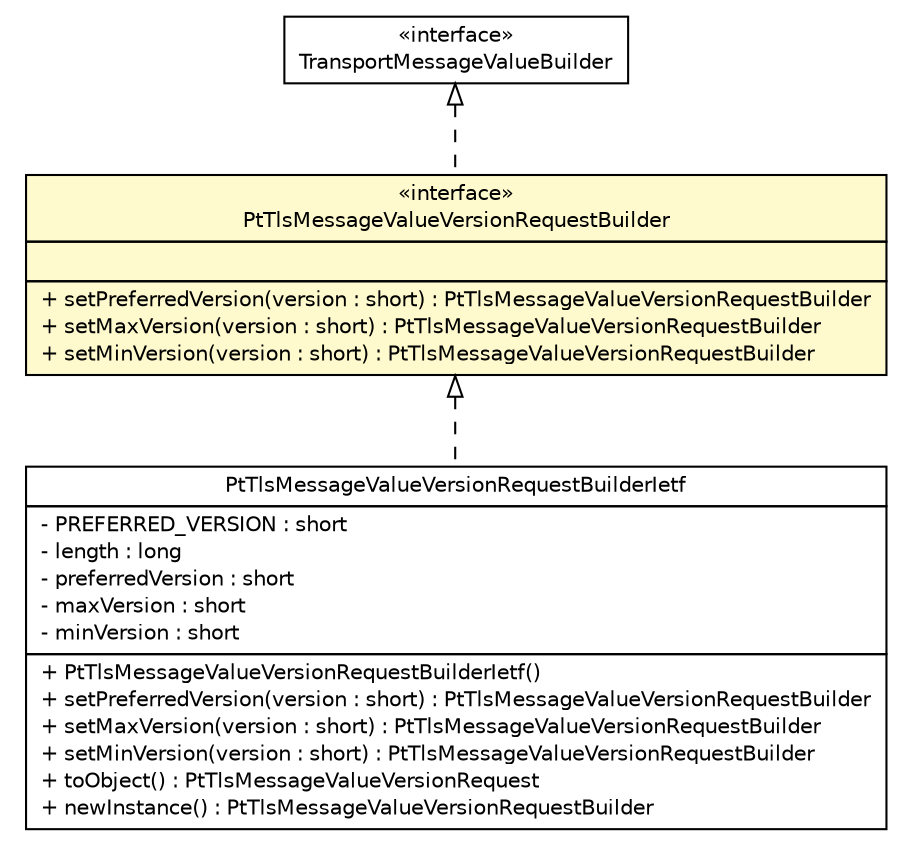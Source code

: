 #!/usr/local/bin/dot
#
# Class diagram 
# Generated by UMLGraph version R5_6 (http://www.umlgraph.org/)
#

digraph G {
	edge [fontname="Helvetica",fontsize=10,labelfontname="Helvetica",labelfontsize=10];
	node [fontname="Helvetica",fontsize=10,shape=plaintext];
	nodesep=0.25;
	ranksep=0.5;
	// de.hsbremen.tc.tnc.message.t.value.TransportMessageValueBuilder
	c152422 [label=<<table title="de.hsbremen.tc.tnc.message.t.value.TransportMessageValueBuilder" border="0" cellborder="1" cellspacing="0" cellpadding="2" port="p" href="../../../../../de/hsbremen/tc/tnc/message/t/value/TransportMessageValueBuilder.html">
		<tr><td><table border="0" cellspacing="0" cellpadding="1">
<tr><td align="center" balign="center"> &#171;interface&#187; </td></tr>
<tr><td align="center" balign="center"> TransportMessageValueBuilder </td></tr>
		</table></td></tr>
		</table>>, URL="../../../../../de/hsbremen/tc/tnc/message/t/value/TransportMessageValueBuilder.html", fontname="Helvetica", fontcolor="black", fontsize=10.0];
	// org.ietf.nea.pt.value.PtTlsMessageValueVersionRequestBuilder
	c152434 [label=<<table title="org.ietf.nea.pt.value.PtTlsMessageValueVersionRequestBuilder" border="0" cellborder="1" cellspacing="0" cellpadding="2" port="p" bgcolor="lemonChiffon" href="./PtTlsMessageValueVersionRequestBuilder.html">
		<tr><td><table border="0" cellspacing="0" cellpadding="1">
<tr><td align="center" balign="center"> &#171;interface&#187; </td></tr>
<tr><td align="center" balign="center"> PtTlsMessageValueVersionRequestBuilder </td></tr>
		</table></td></tr>
		<tr><td><table border="0" cellspacing="0" cellpadding="1">
<tr><td align="left" balign="left">  </td></tr>
		</table></td></tr>
		<tr><td><table border="0" cellspacing="0" cellpadding="1">
<tr><td align="left" balign="left"> + setPreferredVersion(version : short) : PtTlsMessageValueVersionRequestBuilder </td></tr>
<tr><td align="left" balign="left"> + setMaxVersion(version : short) : PtTlsMessageValueVersionRequestBuilder </td></tr>
<tr><td align="left" balign="left"> + setMinVersion(version : short) : PtTlsMessageValueVersionRequestBuilder </td></tr>
		</table></td></tr>
		</table>>, URL="./PtTlsMessageValueVersionRequestBuilder.html", fontname="Helvetica", fontcolor="black", fontsize=10.0];
	// org.ietf.nea.pt.value.PtTlsMessageValueVersionRequestBuilderIetf
	c152436 [label=<<table title="org.ietf.nea.pt.value.PtTlsMessageValueVersionRequestBuilderIetf" border="0" cellborder="1" cellspacing="0" cellpadding="2" port="p" href="./PtTlsMessageValueVersionRequestBuilderIetf.html">
		<tr><td><table border="0" cellspacing="0" cellpadding="1">
<tr><td align="center" balign="center"> PtTlsMessageValueVersionRequestBuilderIetf </td></tr>
		</table></td></tr>
		<tr><td><table border="0" cellspacing="0" cellpadding="1">
<tr><td align="left" balign="left"> - PREFERRED_VERSION : short </td></tr>
<tr><td align="left" balign="left"> - length : long </td></tr>
<tr><td align="left" balign="left"> - preferredVersion : short </td></tr>
<tr><td align="left" balign="left"> - maxVersion : short </td></tr>
<tr><td align="left" balign="left"> - minVersion : short </td></tr>
		</table></td></tr>
		<tr><td><table border="0" cellspacing="0" cellpadding="1">
<tr><td align="left" balign="left"> + PtTlsMessageValueVersionRequestBuilderIetf() </td></tr>
<tr><td align="left" balign="left"> + setPreferredVersion(version : short) : PtTlsMessageValueVersionRequestBuilder </td></tr>
<tr><td align="left" balign="left"> + setMaxVersion(version : short) : PtTlsMessageValueVersionRequestBuilder </td></tr>
<tr><td align="left" balign="left"> + setMinVersion(version : short) : PtTlsMessageValueVersionRequestBuilder </td></tr>
<tr><td align="left" balign="left"> + toObject() : PtTlsMessageValueVersionRequest </td></tr>
<tr><td align="left" balign="left"> + newInstance() : PtTlsMessageValueVersionRequestBuilder </td></tr>
		</table></td></tr>
		</table>>, URL="./PtTlsMessageValueVersionRequestBuilderIetf.html", fontname="Helvetica", fontcolor="black", fontsize=10.0];
	//org.ietf.nea.pt.value.PtTlsMessageValueVersionRequestBuilder implements de.hsbremen.tc.tnc.message.t.value.TransportMessageValueBuilder
	c152422:p -> c152434:p [dir=back,arrowtail=empty,style=dashed];
	//org.ietf.nea.pt.value.PtTlsMessageValueVersionRequestBuilderIetf implements org.ietf.nea.pt.value.PtTlsMessageValueVersionRequestBuilder
	c152434:p -> c152436:p [dir=back,arrowtail=empty,style=dashed];
}


